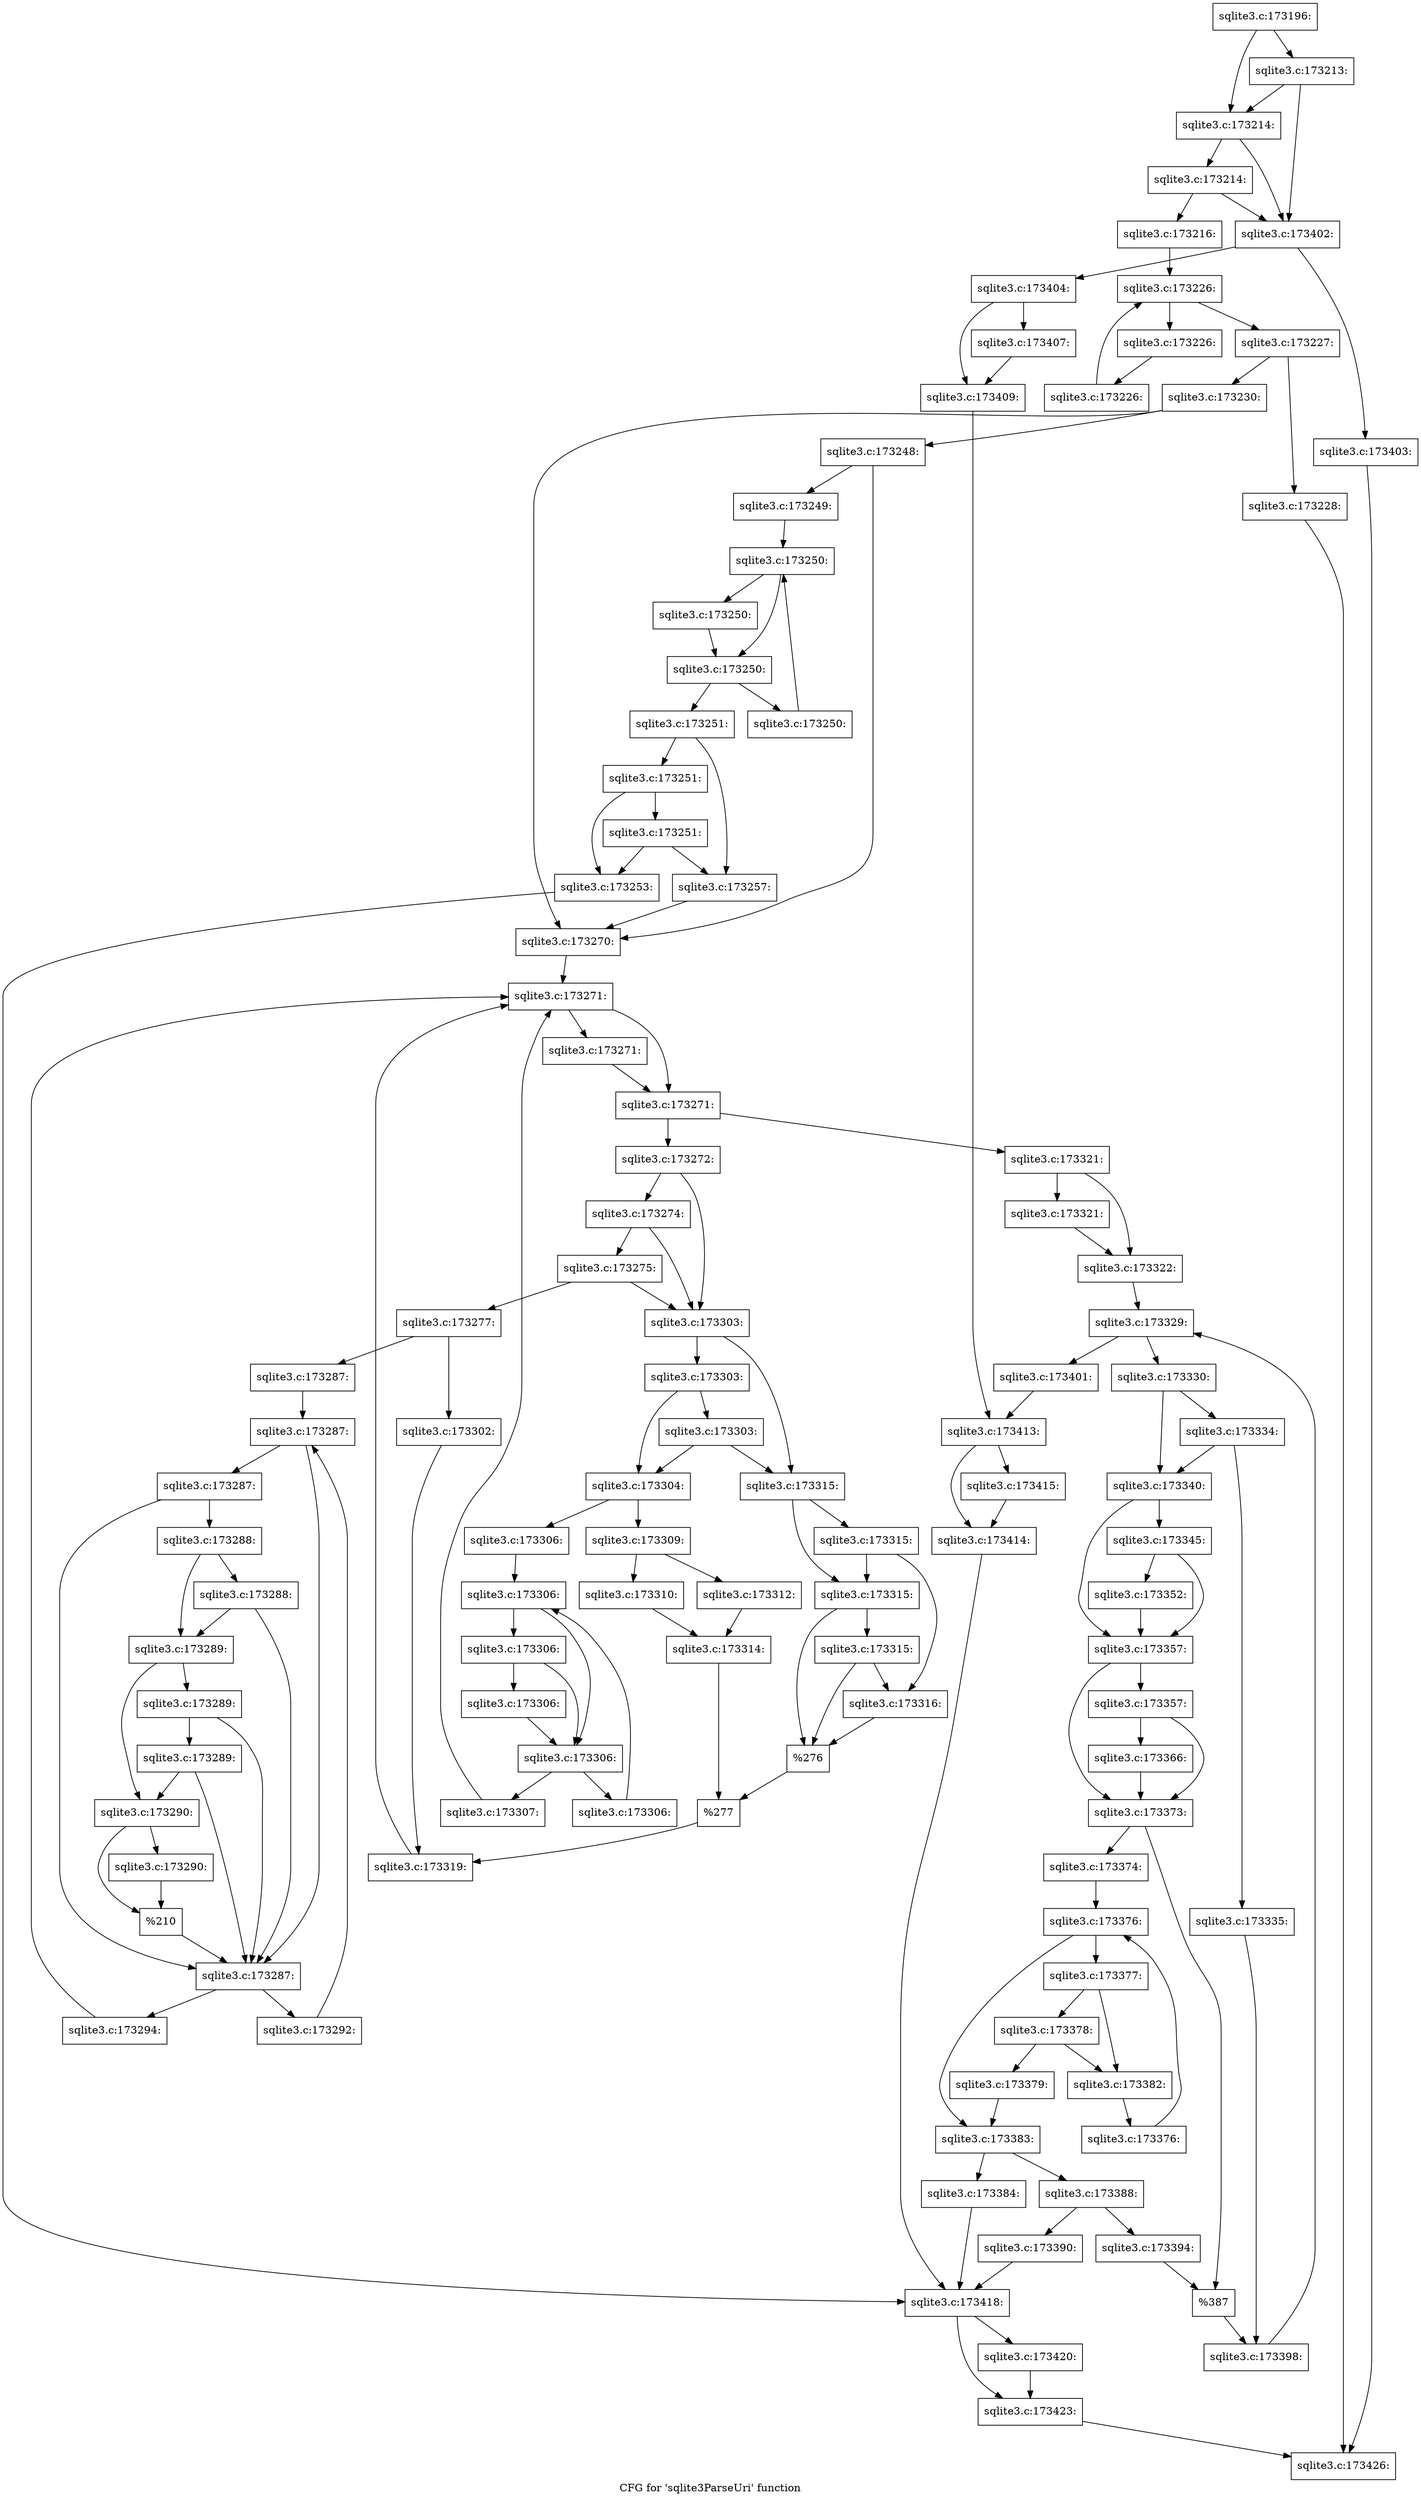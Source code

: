 digraph "CFG for 'sqlite3ParseUri' function" {
	label="CFG for 'sqlite3ParseUri' function";

	Node0x55c0fa29c030 [shape=record,label="{sqlite3.c:173196:}"];
	Node0x55c0fa29c030 -> Node0x55c0fa2bc030;
	Node0x55c0fa29c030 -> Node0x55c0fa2bc0b0;
	Node0x55c0fa2bc0b0 [shape=record,label="{sqlite3.c:173213:}"];
	Node0x55c0fa2bc0b0 -> Node0x55c0fa2bc030;
	Node0x55c0fa2bc0b0 -> Node0x55c0fa2bbf60;
	Node0x55c0fa2bc030 [shape=record,label="{sqlite3.c:173214:}"];
	Node0x55c0fa2bc030 -> Node0x55c0fa2bbfb0;
	Node0x55c0fa2bc030 -> Node0x55c0fa2bbf60;
	Node0x55c0fa2bbfb0 [shape=record,label="{sqlite3.c:173214:}"];
	Node0x55c0fa2bbfb0 -> Node0x55c0fa2bbec0;
	Node0x55c0fa2bbfb0 -> Node0x55c0fa2bbf60;
	Node0x55c0fa2bbec0 [shape=record,label="{sqlite3.c:173216:}"];
	Node0x55c0fa2bbec0 -> Node0x55c0fa2be450;
	Node0x55c0fa2be450 [shape=record,label="{sqlite3.c:173226:}"];
	Node0x55c0fa2be450 -> Node0x55c0fa2be670;
	Node0x55c0fa2be450 -> Node0x55c0fa2be2a0;
	Node0x55c0fa2be670 [shape=record,label="{sqlite3.c:173226:}"];
	Node0x55c0fa2be670 -> Node0x55c0fa2be5e0;
	Node0x55c0fa2be5e0 [shape=record,label="{sqlite3.c:173226:}"];
	Node0x55c0fa2be5e0 -> Node0x55c0fa2be450;
	Node0x55c0fa2be2a0 [shape=record,label="{sqlite3.c:173227:}"];
	Node0x55c0fa2be2a0 -> Node0x55c0fa2bf7e0;
	Node0x55c0fa2be2a0 -> Node0x55c0fa2bf790;
	Node0x55c0fa2bf790 [shape=record,label="{sqlite3.c:173228:}"];
	Node0x55c0fa2bf790 -> Node0x55c0fa29c2c0;
	Node0x55c0fa2bf7e0 [shape=record,label="{sqlite3.c:173230:}"];
	Node0x55c0fa2bf7e0 -> Node0x55c0fa2c0260;
	Node0x55c0fa2bf7e0 -> Node0x55c0fa2c0210;
	Node0x55c0fa2c0260 [shape=record,label="{sqlite3.c:173248:}"];
	Node0x55c0fa2c0260 -> Node0x55c0fa2c01c0;
	Node0x55c0fa2c0260 -> Node0x55c0fa2c0210;
	Node0x55c0fa2c01c0 [shape=record,label="{sqlite3.c:173249:}"];
	Node0x55c0fa2c01c0 -> Node0x55c0fa2c0cf0;
	Node0x55c0fa2c0cf0 [shape=record,label="{sqlite3.c:173250:}"];
	Node0x55c0fa2c0cf0 -> Node0x55c0fa2c0eb0;
	Node0x55c0fa2c0cf0 -> Node0x55c0fa2c0e60;
	Node0x55c0fa2c0eb0 [shape=record,label="{sqlite3.c:173250:}"];
	Node0x55c0fa2c0eb0 -> Node0x55c0fa2c0e60;
	Node0x55c0fa2c0e60 [shape=record,label="{sqlite3.c:173250:}"];
	Node0x55c0fa2c0e60 -> Node0x55c0fa2c1950;
	Node0x55c0fa2c0e60 -> Node0x55c0fa2c0de0;
	Node0x55c0fa2c1950 [shape=record,label="{sqlite3.c:173250:}"];
	Node0x55c0fa2c1950 -> Node0x55c0fa2c0cf0;
	Node0x55c0fa2c0de0 [shape=record,label="{sqlite3.c:173251:}"];
	Node0x55c0fa2c0de0 -> Node0x55c0fa2c1d90;
	Node0x55c0fa2c0de0 -> Node0x55c0fa2c1d40;
	Node0x55c0fa2c1d90 [shape=record,label="{sqlite3.c:173251:}"];
	Node0x55c0fa2c1d90 -> Node0x55c0fa2c1cf0;
	Node0x55c0fa2c1d90 -> Node0x55c0fa2c2050;
	Node0x55c0fa2c2050 [shape=record,label="{sqlite3.c:173251:}"];
	Node0x55c0fa2c2050 -> Node0x55c0fa2c1cf0;
	Node0x55c0fa2c2050 -> Node0x55c0fa2c1d40;
	Node0x55c0fa2c1cf0 [shape=record,label="{sqlite3.c:173253:}"];
	Node0x55c0fa2c1cf0 -> Node0x55c0fa2c39c0;
	Node0x55c0fa2c1d40 [shape=record,label="{sqlite3.c:173257:}"];
	Node0x55c0fa2c1d40 -> Node0x55c0fa2c0210;
	Node0x55c0fa2c0210 [shape=record,label="{sqlite3.c:173270:}"];
	Node0x55c0fa2c0210 -> Node0x55c0fa2c3d90;
	Node0x55c0fa2c3d90 [shape=record,label="{sqlite3.c:173271:}"];
	Node0x55c0fa2c3d90 -> Node0x55c0fa2c3fc0;
	Node0x55c0fa2c3d90 -> Node0x55c0fa2c3f70;
	Node0x55c0fa2c3fc0 [shape=record,label="{sqlite3.c:173271:}"];
	Node0x55c0fa2c3fc0 -> Node0x55c0fa2c3f70;
	Node0x55c0fa2c3f70 [shape=record,label="{sqlite3.c:173271:}"];
	Node0x55c0fa2c3f70 -> Node0x55c0fa2c49c0;
	Node0x55c0fa2c3f70 -> Node0x55c0fa2c3ef0;
	Node0x55c0fa2c49c0 [shape=record,label="{sqlite3.c:173272:}"];
	Node0x55c0fa2c49c0 -> Node0x55c0fa2c4ec0;
	Node0x55c0fa2c49c0 -> Node0x55c0fa2c4df0;
	Node0x55c0fa2c4ec0 [shape=record,label="{sqlite3.c:173274:}"];
	Node0x55c0fa2c4ec0 -> Node0x55c0fa2c4e40;
	Node0x55c0fa2c4ec0 -> Node0x55c0fa2c4df0;
	Node0x55c0fa2c4e40 [shape=record,label="{sqlite3.c:173275:}"];
	Node0x55c0fa2c4e40 -> Node0x55c0fa2c4d50;
	Node0x55c0fa2c4e40 -> Node0x55c0fa2c4df0;
	Node0x55c0fa2c4d50 [shape=record,label="{sqlite3.c:173277:}"];
	Node0x55c0fa2c4d50 -> Node0x55c0fa2c72b0;
	Node0x55c0fa2c4d50 -> Node0x55c0fa2c7300;
	Node0x55c0fa2c72b0 [shape=record,label="{sqlite3.c:173287:}"];
	Node0x55c0fa2c72b0 -> Node0x55c0fa2c76a0;
	Node0x55c0fa2c76a0 [shape=record,label="{sqlite3.c:173287:}"];
	Node0x55c0fa2c76a0 -> Node0x55c0fa2c79b0;
	Node0x55c0fa2c76a0 -> Node0x55c0fa2c7810;
	Node0x55c0fa2c79b0 [shape=record,label="{sqlite3.c:173287:}"];
	Node0x55c0fa2c79b0 -> Node0x55c0fa2c7930;
	Node0x55c0fa2c79b0 -> Node0x55c0fa2c7810;
	Node0x55c0fa2c7930 [shape=record,label="{sqlite3.c:173288:}"];
	Node0x55c0fa2c7930 -> Node0x55c0fa2c78b0;
	Node0x55c0fa2c7930 -> Node0x55c0fa2c8340;
	Node0x55c0fa2c8340 [shape=record,label="{sqlite3.c:173288:}"];
	Node0x55c0fa2c8340 -> Node0x55c0fa2c78b0;
	Node0x55c0fa2c8340 -> Node0x55c0fa2c7810;
	Node0x55c0fa2c78b0 [shape=record,label="{sqlite3.c:173289:}"];
	Node0x55c0fa2c78b0 -> Node0x55c0fa2c7860;
	Node0x55c0fa2c78b0 -> Node0x55c0fa2c88b0;
	Node0x55c0fa2c88b0 [shape=record,label="{sqlite3.c:173289:}"];
	Node0x55c0fa2c88b0 -> Node0x55c0fa2c8b70;
	Node0x55c0fa2c88b0 -> Node0x55c0fa2c7810;
	Node0x55c0fa2c8b70 [shape=record,label="{sqlite3.c:173289:}"];
	Node0x55c0fa2c8b70 -> Node0x55c0fa2c7860;
	Node0x55c0fa2c8b70 -> Node0x55c0fa2c7810;
	Node0x55c0fa2c7860 [shape=record,label="{sqlite3.c:173290:}"];
	Node0x55c0fa2c7860 -> Node0x55c0fa2c9490;
	Node0x55c0fa2c7860 -> Node0x55c0fa2c94e0;
	Node0x55c0fa2c94e0 [shape=record,label="{sqlite3.c:173290:}"];
	Node0x55c0fa2c94e0 -> Node0x55c0fa2c9490;
	Node0x55c0fa2c9490 [shape=record,label="{%210}"];
	Node0x55c0fa2c9490 -> Node0x55c0fa2c7810;
	Node0x55c0fa2c7810 [shape=record,label="{sqlite3.c:173287:}"];
	Node0x55c0fa2c7810 -> Node0x55c0fa2c9a20;
	Node0x55c0fa2c7810 -> Node0x55c0fa2c7790;
	Node0x55c0fa2c9a20 [shape=record,label="{sqlite3.c:173292:}"];
	Node0x55c0fa2c9a20 -> Node0x55c0fa2c76a0;
	Node0x55c0fa2c7790 [shape=record,label="{sqlite3.c:173294:}"];
	Node0x55c0fa2c7790 -> Node0x55c0fa2c3d90;
	Node0x55c0fa2c7300 [shape=record,label="{sqlite3.c:173302:}"];
	Node0x55c0fa2c7300 -> Node0x55c0fa2c4da0;
	Node0x55c0fa2c4df0 [shape=record,label="{sqlite3.c:173303:}"];
	Node0x55c0fa2c4df0 -> Node0x55c0fa2ca390;
	Node0x55c0fa2c4df0 -> Node0x55c0fa2ca340;
	Node0x55c0fa2ca390 [shape=record,label="{sqlite3.c:173303:}"];
	Node0x55c0fa2ca390 -> Node0x55c0fa2ca2a0;
	Node0x55c0fa2ca390 -> Node0x55c0fa2ca6c0;
	Node0x55c0fa2ca6c0 [shape=record,label="{sqlite3.c:173303:}"];
	Node0x55c0fa2ca6c0 -> Node0x55c0fa2ca2a0;
	Node0x55c0fa2ca6c0 -> Node0x55c0fa2ca340;
	Node0x55c0fa2ca2a0 [shape=record,label="{sqlite3.c:173304:}"];
	Node0x55c0fa2ca2a0 -> Node0x55c0fa2cadb0;
	Node0x55c0fa2ca2a0 -> Node0x55c0fa2cae00;
	Node0x55c0fa2cadb0 [shape=record,label="{sqlite3.c:173306:}"];
	Node0x55c0fa2cadb0 -> Node0x55c0fa2cb4b0;
	Node0x55c0fa2cb4b0 [shape=record,label="{sqlite3.c:173306:}"];
	Node0x55c0fa2cb4b0 -> Node0x55c0fa2cb6c0;
	Node0x55c0fa2cb4b0 -> Node0x55c0fa2cb620;
	Node0x55c0fa2cb6c0 [shape=record,label="{sqlite3.c:173306:}"];
	Node0x55c0fa2cb6c0 -> Node0x55c0fa2cb670;
	Node0x55c0fa2cb6c0 -> Node0x55c0fa2cb620;
	Node0x55c0fa2cb670 [shape=record,label="{sqlite3.c:173306:}"];
	Node0x55c0fa2cb670 -> Node0x55c0fa2cb620;
	Node0x55c0fa2cb620 [shape=record,label="{sqlite3.c:173306:}"];
	Node0x55c0fa2cb620 -> Node0x55c0fa2cc750;
	Node0x55c0fa2cb620 -> Node0x55c0fa2cb5a0;
	Node0x55c0fa2cc750 [shape=record,label="{sqlite3.c:173306:}"];
	Node0x55c0fa2cc750 -> Node0x55c0fa2cb4b0;
	Node0x55c0fa2cb5a0 [shape=record,label="{sqlite3.c:173307:}"];
	Node0x55c0fa2cb5a0 -> Node0x55c0fa2c3d90;
	Node0x55c0fa2cae00 [shape=record,label="{sqlite3.c:173309:}"];
	Node0x55c0fa2cae00 -> Node0x55c0fa2cccb0;
	Node0x55c0fa2cae00 -> Node0x55c0fa2ccd50;
	Node0x55c0fa2cccb0 [shape=record,label="{sqlite3.c:173310:}"];
	Node0x55c0fa2cccb0 -> Node0x55c0fa2ccd00;
	Node0x55c0fa2ccd50 [shape=record,label="{sqlite3.c:173312:}"];
	Node0x55c0fa2ccd50 -> Node0x55c0fa2ccd00;
	Node0x55c0fa2ccd00 [shape=record,label="{sqlite3.c:173314:}"];
	Node0x55c0fa2ccd00 -> Node0x55c0fa2ca2f0;
	Node0x55c0fa2ca340 [shape=record,label="{sqlite3.c:173315:}"];
	Node0x55c0fa2ca340 -> Node0x55c0fa2cdc60;
	Node0x55c0fa2ca340 -> Node0x55c0fa2cdbe0;
	Node0x55c0fa2cdc60 [shape=record,label="{sqlite3.c:173315:}"];
	Node0x55c0fa2cdc60 -> Node0x55c0fa2cdb40;
	Node0x55c0fa2cdc60 -> Node0x55c0fa2cdbe0;
	Node0x55c0fa2cdbe0 [shape=record,label="{sqlite3.c:173315:}"];
	Node0x55c0fa2cdbe0 -> Node0x55c0fa2ce240;
	Node0x55c0fa2cdbe0 -> Node0x55c0fa2cdb90;
	Node0x55c0fa2ce240 [shape=record,label="{sqlite3.c:173315:}"];
	Node0x55c0fa2ce240 -> Node0x55c0fa2cdb40;
	Node0x55c0fa2ce240 -> Node0x55c0fa2cdb90;
	Node0x55c0fa2cdb40 [shape=record,label="{sqlite3.c:173316:}"];
	Node0x55c0fa2cdb40 -> Node0x55c0fa2cdb90;
	Node0x55c0fa2cdb90 [shape=record,label="{%276}"];
	Node0x55c0fa2cdb90 -> Node0x55c0fa2ca2f0;
	Node0x55c0fa2ca2f0 [shape=record,label="{%277}"];
	Node0x55c0fa2ca2f0 -> Node0x55c0fa2c4da0;
	Node0x55c0fa2c4da0 [shape=record,label="{sqlite3.c:173319:}"];
	Node0x55c0fa2c4da0 -> Node0x55c0fa2c3d90;
	Node0x55c0fa2c3ef0 [shape=record,label="{sqlite3.c:173321:}"];
	Node0x55c0fa2c3ef0 -> Node0x55c0fa2cf2d0;
	Node0x55c0fa2c3ef0 -> Node0x55c0fa2cf320;
	Node0x55c0fa2cf2d0 [shape=record,label="{sqlite3.c:173321:}"];
	Node0x55c0fa2cf2d0 -> Node0x55c0fa2cf320;
	Node0x55c0fa2cf320 [shape=record,label="{sqlite3.c:173322:}"];
	Node0x55c0fa2cf320 -> Node0x55c0fa2d0430;
	Node0x55c0fa2d0430 [shape=record,label="{sqlite3.c:173329:}"];
	Node0x55c0fa2d0430 -> Node0x55c0fa2d0850;
	Node0x55c0fa2d0430 -> Node0x55c0fa2d0590;
	Node0x55c0fa2d0850 [shape=record,label="{sqlite3.c:173330:}"];
	Node0x55c0fa2d0850 -> Node0x55c0fa2d1c20;
	Node0x55c0fa2d0850 -> Node0x55c0fa2d1bd0;
	Node0x55c0fa2d1c20 [shape=record,label="{sqlite3.c:173334:}"];
	Node0x55c0fa2d1c20 -> Node0x55c0fa2d1b30;
	Node0x55c0fa2d1c20 -> Node0x55c0fa2d1bd0;
	Node0x55c0fa2d1b30 [shape=record,label="{sqlite3.c:173335:}"];
	Node0x55c0fa2d1b30 -> Node0x55c0fa2d1b80;
	Node0x55c0fa2d1bd0 [shape=record,label="{sqlite3.c:173340:}"];
	Node0x55c0fa2d1bd0 -> Node0x55c0fa2d3d10;
	Node0x55c0fa2d1bd0 -> Node0x55c0fa2d3cc0;
	Node0x55c0fa2d3d10 [shape=record,label="{sqlite3.c:173345:}"];
	Node0x55c0fa2d3d10 -> Node0x55c0fa2d3c70;
	Node0x55c0fa2d3d10 -> Node0x55c0fa2d3cc0;
	Node0x55c0fa2d3c70 [shape=record,label="{sqlite3.c:173352:}"];
	Node0x55c0fa2d3c70 -> Node0x55c0fa2d3cc0;
	Node0x55c0fa2d3cc0 [shape=record,label="{sqlite3.c:173357:}"];
	Node0x55c0fa2d3cc0 -> Node0x55c0fa2d5880;
	Node0x55c0fa2d3cc0 -> Node0x55c0fa2d5830;
	Node0x55c0fa2d5880 [shape=record,label="{sqlite3.c:173357:}"];
	Node0x55c0fa2d5880 -> Node0x55c0fa2d57e0;
	Node0x55c0fa2d5880 -> Node0x55c0fa2d5830;
	Node0x55c0fa2d57e0 [shape=record,label="{sqlite3.c:173366:}"];
	Node0x55c0fa2d57e0 -> Node0x55c0fa2d5830;
	Node0x55c0fa2d5830 [shape=record,label="{sqlite3.c:173373:}"];
	Node0x55c0fa2d5830 -> Node0x55c0fa2d73b0;
	Node0x55c0fa2d5830 -> Node0x55c0fa2d7400;
	Node0x55c0fa2d73b0 [shape=record,label="{sqlite3.c:173374:}"];
	Node0x55c0fa2d73b0 -> Node0x55c0fa2d7f20;
	Node0x55c0fa2d7f20 [shape=record,label="{sqlite3.c:173376:}"];
	Node0x55c0fa2d7f20 -> Node0x55c0fa2d8140;
	Node0x55c0fa2d7f20 -> Node0x55c0fa2d7d70;
	Node0x55c0fa2d8140 [shape=record,label="{sqlite3.c:173377:}"];
	Node0x55c0fa2d8140 -> Node0x55c0fa2d8f60;
	Node0x55c0fa2d8140 -> Node0x55c0fa2d8f10;
	Node0x55c0fa2d8f60 [shape=record,label="{sqlite3.c:173378:}"];
	Node0x55c0fa2d8f60 -> Node0x55c0fa2d8ec0;
	Node0x55c0fa2d8f60 -> Node0x55c0fa2d8f10;
	Node0x55c0fa2d8ec0 [shape=record,label="{sqlite3.c:173379:}"];
	Node0x55c0fa2d8ec0 -> Node0x55c0fa2d7d70;
	Node0x55c0fa2d8f10 [shape=record,label="{sqlite3.c:173382:}"];
	Node0x55c0fa2d8f10 -> Node0x55c0fa2d80b0;
	Node0x55c0fa2d80b0 [shape=record,label="{sqlite3.c:173376:}"];
	Node0x55c0fa2d80b0 -> Node0x55c0fa2d7f20;
	Node0x55c0fa2d7d70 [shape=record,label="{sqlite3.c:173383:}"];
	Node0x55c0fa2d7d70 -> Node0x55c0fa2da410;
	Node0x55c0fa2d7d70 -> Node0x55c0fa2da460;
	Node0x55c0fa2da410 [shape=record,label="{sqlite3.c:173384:}"];
	Node0x55c0fa2da410 -> Node0x55c0fa2c39c0;
	Node0x55c0fa2da460 [shape=record,label="{sqlite3.c:173388:}"];
	Node0x55c0fa2da460 -> Node0x55c0fa2daf10;
	Node0x55c0fa2da460 -> Node0x55c0fa2daf60;
	Node0x55c0fa2daf10 [shape=record,label="{sqlite3.c:173390:}"];
	Node0x55c0fa2daf10 -> Node0x55c0fa2c39c0;
	Node0x55c0fa2daf60 [shape=record,label="{sqlite3.c:173394:}"];
	Node0x55c0fa2daf60 -> Node0x55c0fa2d7400;
	Node0x55c0fa2d7400 [shape=record,label="{%387}"];
	Node0x55c0fa2d7400 -> Node0x55c0fa2d1b80;
	Node0x55c0fa2d1b80 [shape=record,label="{sqlite3.c:173398:}"];
	Node0x55c0fa2d1b80 -> Node0x55c0fa2d0430;
	Node0x55c0fa2d0590 [shape=record,label="{sqlite3.c:173401:}"];
	Node0x55c0fa2d0590 -> Node0x55c0fa2bbf10;
	Node0x55c0fa2bbf60 [shape=record,label="{sqlite3.c:173402:}"];
	Node0x55c0fa2bbf60 -> Node0x55c0fa2dce80;
	Node0x55c0fa2bbf60 -> Node0x55c0fa2dce30;
	Node0x55c0fa2dce30 [shape=record,label="{sqlite3.c:173403:}"];
	Node0x55c0fa2dce30 -> Node0x55c0fa29c2c0;
	Node0x55c0fa2dce80 [shape=record,label="{sqlite3.c:173404:}"];
	Node0x55c0fa2dce80 -> Node0x55c0fa2dd740;
	Node0x55c0fa2dce80 -> Node0x55c0fa2dd790;
	Node0x55c0fa2dd740 [shape=record,label="{sqlite3.c:173407:}"];
	Node0x55c0fa2dd740 -> Node0x55c0fa2dd790;
	Node0x55c0fa2dd790 [shape=record,label="{sqlite3.c:173409:}"];
	Node0x55c0fa2dd790 -> Node0x55c0fa2bbf10;
	Node0x55c0fa2bbf10 [shape=record,label="{sqlite3.c:173413:}"];
	Node0x55c0fa2bbf10 -> Node0x55c0fa2de980;
	Node0x55c0fa2bbf10 -> Node0x55c0fa2de9d0;
	Node0x55c0fa2de980 [shape=record,label="{sqlite3.c:173415:}"];
	Node0x55c0fa2de980 -> Node0x55c0fa2de9d0;
	Node0x55c0fa2de9d0 [shape=record,label="{sqlite3.c:173414:}"];
	Node0x55c0fa2de9d0 -> Node0x55c0fa2c39c0;
	Node0x55c0fa2c39c0 [shape=record,label="{sqlite3.c:173418:}"];
	Node0x55c0fa2c39c0 -> Node0x55c0fa2df650;
	Node0x55c0fa2c39c0 -> Node0x55c0fa2df6a0;
	Node0x55c0fa2df650 [shape=record,label="{sqlite3.c:173420:}"];
	Node0x55c0fa2df650 -> Node0x55c0fa2df6a0;
	Node0x55c0fa2df6a0 [shape=record,label="{sqlite3.c:173423:}"];
	Node0x55c0fa2df6a0 -> Node0x55c0fa29c2c0;
	Node0x55c0fa29c2c0 [shape=record,label="{sqlite3.c:173426:}"];
}
